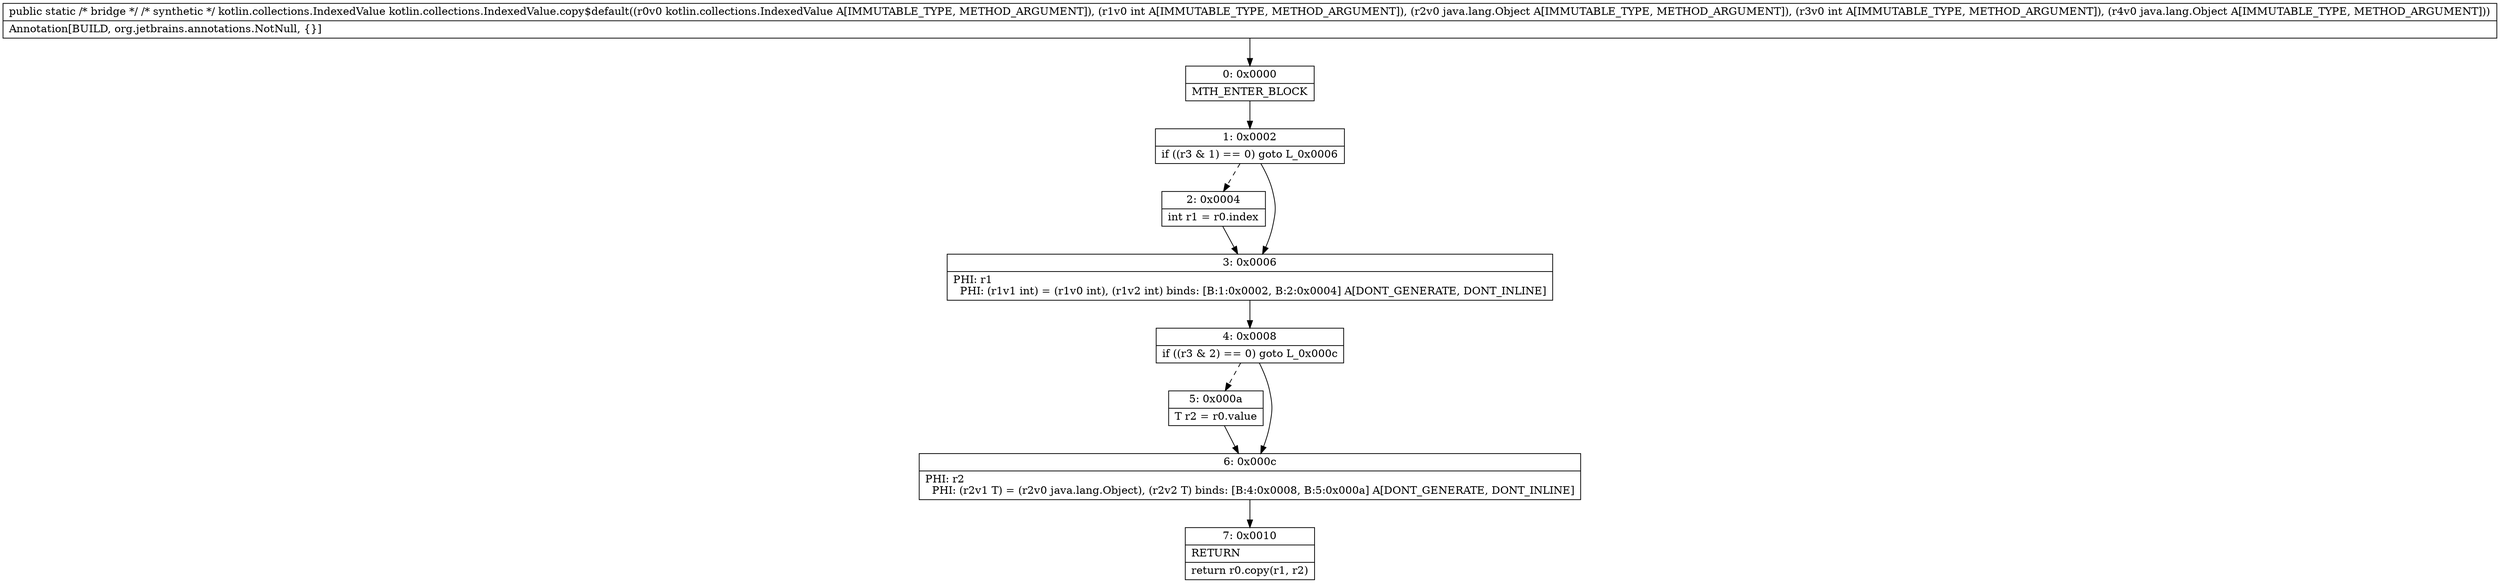 digraph "CFG forkotlin.collections.IndexedValue.copy$default(Lkotlin\/collections\/IndexedValue;ILjava\/lang\/Object;ILjava\/lang\/Object;)Lkotlin\/collections\/IndexedValue;" {
Node_0 [shape=record,label="{0\:\ 0x0000|MTH_ENTER_BLOCK\l}"];
Node_1 [shape=record,label="{1\:\ 0x0002|if ((r3 & 1) == 0) goto L_0x0006\l}"];
Node_2 [shape=record,label="{2\:\ 0x0004|int r1 = r0.index\l}"];
Node_3 [shape=record,label="{3\:\ 0x0006|PHI: r1 \l  PHI: (r1v1 int) = (r1v0 int), (r1v2 int) binds: [B:1:0x0002, B:2:0x0004] A[DONT_GENERATE, DONT_INLINE]\l}"];
Node_4 [shape=record,label="{4\:\ 0x0008|if ((r3 & 2) == 0) goto L_0x000c\l}"];
Node_5 [shape=record,label="{5\:\ 0x000a|T r2 = r0.value\l}"];
Node_6 [shape=record,label="{6\:\ 0x000c|PHI: r2 \l  PHI: (r2v1 T) = (r2v0 java.lang.Object), (r2v2 T) binds: [B:4:0x0008, B:5:0x000a] A[DONT_GENERATE, DONT_INLINE]\l}"];
Node_7 [shape=record,label="{7\:\ 0x0010|RETURN\l|return r0.copy(r1, r2)\l}"];
MethodNode[shape=record,label="{public static \/* bridge *\/ \/* synthetic *\/ kotlin.collections.IndexedValue kotlin.collections.IndexedValue.copy$default((r0v0 kotlin.collections.IndexedValue A[IMMUTABLE_TYPE, METHOD_ARGUMENT]), (r1v0 int A[IMMUTABLE_TYPE, METHOD_ARGUMENT]), (r2v0 java.lang.Object A[IMMUTABLE_TYPE, METHOD_ARGUMENT]), (r3v0 int A[IMMUTABLE_TYPE, METHOD_ARGUMENT]), (r4v0 java.lang.Object A[IMMUTABLE_TYPE, METHOD_ARGUMENT]))  | Annotation[BUILD, org.jetbrains.annotations.NotNull, \{\}]\l}"];
MethodNode -> Node_0;
Node_0 -> Node_1;
Node_1 -> Node_2[style=dashed];
Node_1 -> Node_3;
Node_2 -> Node_3;
Node_3 -> Node_4;
Node_4 -> Node_5[style=dashed];
Node_4 -> Node_6;
Node_5 -> Node_6;
Node_6 -> Node_7;
}

